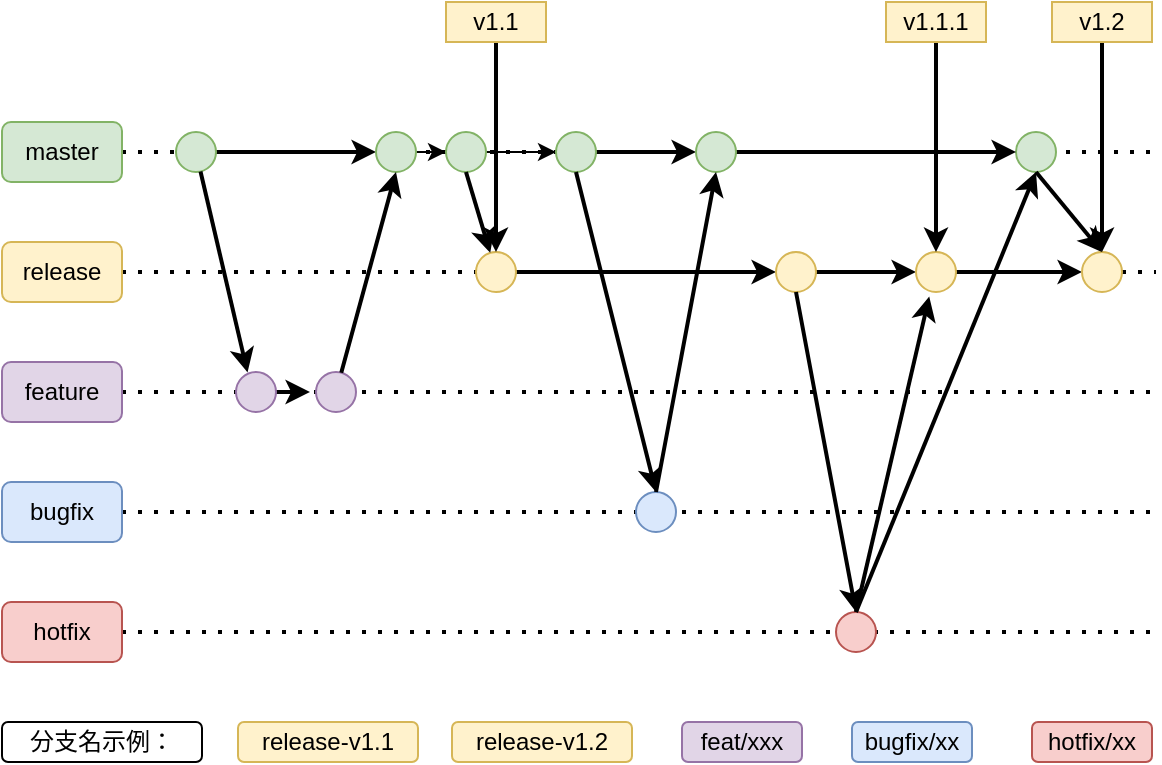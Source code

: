 <mxfile version="20.6.0" type="github">
  <diagram id="38WsiOCkXeBr5K3XiIo3" name="Page-1">
    <mxGraphModel dx="741" dy="563" grid="1" gridSize="10" guides="1" tooltips="1" connect="1" arrows="1" fold="1" page="1" pageScale="1" pageWidth="850" pageHeight="1100" math="0" shadow="0">
      <root>
        <mxCell id="0" />
        <mxCell id="1" parent="0" />
        <mxCell id="AcnBpQLC1XjuqXRMUF2F-57" value="" style="endArrow=none;dashed=1;html=1;dashPattern=1 3;strokeWidth=2;rounded=0;exitX=1;exitY=0.5;exitDx=0;exitDy=0;" edge="1" parent="1" source="AcnBpQLC1XjuqXRMUF2F-5" target="AcnBpQLC1XjuqXRMUF2F-56">
          <mxGeometry width="50" height="50" relative="1" as="geometry">
            <mxPoint x="180" y="335" as="sourcePoint" />
            <mxPoint x="697" y="335" as="targetPoint" />
          </mxGeometry>
        </mxCell>
        <mxCell id="AcnBpQLC1XjuqXRMUF2F-50" value="" style="endArrow=none;dashed=1;html=1;dashPattern=1 3;strokeWidth=2;rounded=0;exitX=1;exitY=0.5;exitDx=0;exitDy=0;" edge="1" parent="1" source="AcnBpQLC1XjuqXRMUF2F-4">
          <mxGeometry width="50" height="50" relative="1" as="geometry">
            <mxPoint x="347" y="370" as="sourcePoint" />
            <mxPoint x="697" y="515" as="targetPoint" />
          </mxGeometry>
        </mxCell>
        <mxCell id="AcnBpQLC1XjuqXRMUF2F-49" value="" style="endArrow=none;dashed=1;html=1;dashPattern=1 3;strokeWidth=2;rounded=0;exitX=1;exitY=0.5;exitDx=0;exitDy=0;" edge="1" parent="1" source="AcnBpQLC1XjuqXRMUF2F-3">
          <mxGeometry width="50" height="50" relative="1" as="geometry">
            <mxPoint x="347" y="370" as="sourcePoint" />
            <mxPoint x="697" y="455" as="targetPoint" />
          </mxGeometry>
        </mxCell>
        <mxCell id="AcnBpQLC1XjuqXRMUF2F-48" value="" style="endArrow=none;dashed=1;html=1;dashPattern=1 3;strokeWidth=2;rounded=0;exitX=1;exitY=0.5;exitDx=0;exitDy=0;" edge="1" parent="1" source="AcnBpQLC1XjuqXRMUF2F-2">
          <mxGeometry width="50" height="50" relative="1" as="geometry">
            <mxPoint x="347" y="370" as="sourcePoint" />
            <mxPoint x="697" y="395" as="targetPoint" />
          </mxGeometry>
        </mxCell>
        <mxCell id="AcnBpQLC1XjuqXRMUF2F-47" value="" style="endArrow=none;dashed=1;html=1;dashPattern=1 3;strokeWidth=2;rounded=0;exitX=1;exitY=0.5;exitDx=0;exitDy=0;" edge="1" parent="1" source="AcnBpQLC1XjuqXRMUF2F-1">
          <mxGeometry width="50" height="50" relative="1" as="geometry">
            <mxPoint x="347" y="370" as="sourcePoint" />
            <mxPoint x="697" y="275" as="targetPoint" />
          </mxGeometry>
        </mxCell>
        <mxCell id="AcnBpQLC1XjuqXRMUF2F-46" value="" style="endArrow=none;dashed=1;html=1;dashPattern=1 3;strokeWidth=2;rounded=0;exitX=1;exitY=0.5;exitDx=0;exitDy=0;startArrow=none;" edge="1" parent="1" source="AcnBpQLC1XjuqXRMUF2F-56">
          <mxGeometry width="50" height="50" relative="1" as="geometry">
            <mxPoint x="347" y="370" as="sourcePoint" />
            <mxPoint x="697" y="335" as="targetPoint" />
          </mxGeometry>
        </mxCell>
        <mxCell id="AcnBpQLC1XjuqXRMUF2F-1" value="master" style="rounded=1;whiteSpace=wrap;html=1;fillColor=#d5e8d4;strokeColor=#82b366;" vertex="1" parent="1">
          <mxGeometry x="120" y="260" width="60" height="30" as="geometry" />
        </mxCell>
        <mxCell id="AcnBpQLC1XjuqXRMUF2F-2" value="feature" style="rounded=1;whiteSpace=wrap;html=1;fillColor=#e1d5e7;strokeColor=#9673a6;" vertex="1" parent="1">
          <mxGeometry x="120" y="380" width="60" height="30" as="geometry" />
        </mxCell>
        <mxCell id="AcnBpQLC1XjuqXRMUF2F-3" value="bugfix" style="rounded=1;whiteSpace=wrap;html=1;fillColor=#dae8fc;strokeColor=#6c8ebf;" vertex="1" parent="1">
          <mxGeometry x="120" y="440" width="60" height="30" as="geometry" />
        </mxCell>
        <mxCell id="AcnBpQLC1XjuqXRMUF2F-4" value="hotfix" style="rounded=1;whiteSpace=wrap;html=1;fillColor=#f8cecc;strokeColor=#b85450;" vertex="1" parent="1">
          <mxGeometry x="120" y="500" width="60" height="30" as="geometry" />
        </mxCell>
        <mxCell id="AcnBpQLC1XjuqXRMUF2F-5" value="release" style="rounded=1;whiteSpace=wrap;html=1;fillColor=#fff2cc;strokeColor=#d6b656;" vertex="1" parent="1">
          <mxGeometry x="120" y="320" width="60" height="30" as="geometry" />
        </mxCell>
        <mxCell id="AcnBpQLC1XjuqXRMUF2F-14" style="edgeStyle=orthogonalEdgeStyle;rounded=0;orthogonalLoop=1;jettySize=auto;html=1;entryX=0;entryY=0.5;entryDx=0;entryDy=0;strokeWidth=2;" edge="1" parent="1" source="AcnBpQLC1XjuqXRMUF2F-6" target="AcnBpQLC1XjuqXRMUF2F-10">
          <mxGeometry relative="1" as="geometry" />
        </mxCell>
        <mxCell id="AcnBpQLC1XjuqXRMUF2F-6" value="" style="ellipse;whiteSpace=wrap;html=1;aspect=fixed;fillColor=#d5e8d4;strokeColor=#82b366;" vertex="1" parent="1">
          <mxGeometry x="207" y="265" width="20" height="20" as="geometry" />
        </mxCell>
        <mxCell id="AcnBpQLC1XjuqXRMUF2F-12" style="edgeStyle=orthogonalEdgeStyle;rounded=0;orthogonalLoop=1;jettySize=auto;html=1;exitX=1;exitY=0.5;exitDx=0;exitDy=0;entryX=-0.15;entryY=0.505;entryDx=0;entryDy=0;entryPerimeter=0;strokeWidth=2;" edge="1" parent="1" source="AcnBpQLC1XjuqXRMUF2F-7" target="AcnBpQLC1XjuqXRMUF2F-9">
          <mxGeometry relative="1" as="geometry" />
        </mxCell>
        <mxCell id="AcnBpQLC1XjuqXRMUF2F-7" value="" style="ellipse;whiteSpace=wrap;html=1;aspect=fixed;fillColor=#e1d5e7;strokeColor=#9673a6;" vertex="1" parent="1">
          <mxGeometry x="237" y="385" width="20" height="20" as="geometry" />
        </mxCell>
        <mxCell id="AcnBpQLC1XjuqXRMUF2F-8" value="" style="endArrow=classic;html=1;rounded=0;entryX=0.288;entryY=0.01;entryDx=0;entryDy=0;entryPerimeter=0;strokeWidth=2;" edge="1" parent="1" source="AcnBpQLC1XjuqXRMUF2F-6" target="AcnBpQLC1XjuqXRMUF2F-7">
          <mxGeometry width="50" height="50" relative="1" as="geometry">
            <mxPoint x="247" y="470" as="sourcePoint" />
            <mxPoint x="297" y="420" as="targetPoint" />
          </mxGeometry>
        </mxCell>
        <mxCell id="AcnBpQLC1XjuqXRMUF2F-9" value="" style="ellipse;whiteSpace=wrap;html=1;aspect=fixed;fillColor=#e1d5e7;strokeColor=#9673a6;" vertex="1" parent="1">
          <mxGeometry x="277" y="385" width="20" height="20" as="geometry" />
        </mxCell>
        <mxCell id="AcnBpQLC1XjuqXRMUF2F-29" style="edgeStyle=orthogonalEdgeStyle;rounded=0;orthogonalLoop=1;jettySize=auto;html=1;" edge="1" parent="1" source="AcnBpQLC1XjuqXRMUF2F-10" target="AcnBpQLC1XjuqXRMUF2F-15">
          <mxGeometry relative="1" as="geometry" />
        </mxCell>
        <mxCell id="AcnBpQLC1XjuqXRMUF2F-10" value="" style="ellipse;whiteSpace=wrap;html=1;aspect=fixed;fillColor=#d5e8d4;strokeColor=#82b366;" vertex="1" parent="1">
          <mxGeometry x="307" y="265" width="20" height="20" as="geometry" />
        </mxCell>
        <mxCell id="AcnBpQLC1XjuqXRMUF2F-11" value="" style="endArrow=classic;html=1;rounded=0;entryX=0.5;entryY=1;entryDx=0;entryDy=0;strokeWidth=2;" edge="1" parent="1" source="AcnBpQLC1XjuqXRMUF2F-9" target="AcnBpQLC1XjuqXRMUF2F-10">
          <mxGeometry width="50" height="50" relative="1" as="geometry">
            <mxPoint x="247" y="470" as="sourcePoint" />
            <mxPoint x="297" y="420" as="targetPoint" />
          </mxGeometry>
        </mxCell>
        <mxCell id="AcnBpQLC1XjuqXRMUF2F-32" style="edgeStyle=orthogonalEdgeStyle;rounded=0;orthogonalLoop=1;jettySize=auto;html=1;" edge="1" parent="1" source="AcnBpQLC1XjuqXRMUF2F-15" target="AcnBpQLC1XjuqXRMUF2F-31">
          <mxGeometry relative="1" as="geometry" />
        </mxCell>
        <mxCell id="AcnBpQLC1XjuqXRMUF2F-15" value="" style="ellipse;whiteSpace=wrap;html=1;aspect=fixed;fillColor=#d5e8d4;strokeColor=#82b366;" vertex="1" parent="1">
          <mxGeometry x="342" y="265" width="20" height="20" as="geometry" />
        </mxCell>
        <mxCell id="AcnBpQLC1XjuqXRMUF2F-28" style="edgeStyle=orthogonalEdgeStyle;rounded=0;orthogonalLoop=1;jettySize=auto;html=1;entryX=0;entryY=0.5;entryDx=0;entryDy=0;strokeWidth=2;" edge="1" parent="1" source="AcnBpQLC1XjuqXRMUF2F-17" target="AcnBpQLC1XjuqXRMUF2F-19">
          <mxGeometry relative="1" as="geometry" />
        </mxCell>
        <mxCell id="AcnBpQLC1XjuqXRMUF2F-17" value="" style="ellipse;whiteSpace=wrap;html=1;aspect=fixed;fillColor=#fff2cc;strokeColor=#d6b656;" vertex="1" parent="1">
          <mxGeometry x="357" y="325" width="20" height="20" as="geometry" />
        </mxCell>
        <mxCell id="AcnBpQLC1XjuqXRMUF2F-30" style="edgeStyle=orthogonalEdgeStyle;rounded=0;orthogonalLoop=1;jettySize=auto;html=1;entryX=0;entryY=0.5;entryDx=0;entryDy=0;strokeWidth=2;" edge="1" parent="1" source="AcnBpQLC1XjuqXRMUF2F-19" target="AcnBpQLC1XjuqXRMUF2F-21">
          <mxGeometry relative="1" as="geometry" />
        </mxCell>
        <mxCell id="AcnBpQLC1XjuqXRMUF2F-19" value="" style="ellipse;whiteSpace=wrap;html=1;aspect=fixed;fillColor=#fff2cc;strokeColor=#d6b656;" vertex="1" parent="1">
          <mxGeometry x="507" y="325" width="20" height="20" as="geometry" />
        </mxCell>
        <mxCell id="AcnBpQLC1XjuqXRMUF2F-20" value="" style="ellipse;whiteSpace=wrap;html=1;aspect=fixed;fillColor=#f8cecc;strokeColor=#b85450;" vertex="1" parent="1">
          <mxGeometry x="537" y="505" width="20" height="20" as="geometry" />
        </mxCell>
        <mxCell id="AcnBpQLC1XjuqXRMUF2F-61" style="edgeStyle=orthogonalEdgeStyle;rounded=0;orthogonalLoop=1;jettySize=auto;html=1;entryX=0;entryY=0.5;entryDx=0;entryDy=0;strokeWidth=2;" edge="1" parent="1" source="AcnBpQLC1XjuqXRMUF2F-21" target="AcnBpQLC1XjuqXRMUF2F-56">
          <mxGeometry relative="1" as="geometry" />
        </mxCell>
        <mxCell id="AcnBpQLC1XjuqXRMUF2F-21" value="" style="ellipse;whiteSpace=wrap;html=1;aspect=fixed;fillColor=#fff2cc;strokeColor=#d6b656;" vertex="1" parent="1">
          <mxGeometry x="577" y="325" width="20" height="20" as="geometry" />
        </mxCell>
        <mxCell id="AcnBpQLC1XjuqXRMUF2F-22" value="" style="ellipse;whiteSpace=wrap;html=1;aspect=fixed;fillColor=#d5e8d4;strokeColor=#82b366;" vertex="1" parent="1">
          <mxGeometry x="627" y="265" width="20" height="20" as="geometry" />
        </mxCell>
        <mxCell id="AcnBpQLC1XjuqXRMUF2F-23" value="" style="endArrow=classic;html=1;rounded=0;entryX=0.331;entryY=1.114;entryDx=0;entryDy=0;entryPerimeter=0;exitX=0.5;exitY=0;exitDx=0;exitDy=0;strokeWidth=2;" edge="1" parent="1" source="AcnBpQLC1XjuqXRMUF2F-20" target="AcnBpQLC1XjuqXRMUF2F-21">
          <mxGeometry width="50" height="50" relative="1" as="geometry">
            <mxPoint x="407" y="490" as="sourcePoint" />
            <mxPoint x="457" y="440" as="targetPoint" />
          </mxGeometry>
        </mxCell>
        <mxCell id="AcnBpQLC1XjuqXRMUF2F-24" value="" style="endArrow=classic;html=1;rounded=0;entryX=0.5;entryY=0;entryDx=0;entryDy=0;exitX=0.5;exitY=1;exitDx=0;exitDy=0;strokeWidth=2;" edge="1" parent="1" source="AcnBpQLC1XjuqXRMUF2F-19" target="AcnBpQLC1XjuqXRMUF2F-20">
          <mxGeometry width="50" height="50" relative="1" as="geometry">
            <mxPoint x="407" y="490" as="sourcePoint" />
            <mxPoint x="457" y="440" as="targetPoint" />
          </mxGeometry>
        </mxCell>
        <mxCell id="AcnBpQLC1XjuqXRMUF2F-25" value="" style="endArrow=classic;html=1;rounded=0;entryX=0.5;entryY=1;entryDx=0;entryDy=0;exitX=0.5;exitY=0;exitDx=0;exitDy=0;strokeWidth=2;" edge="1" parent="1" source="AcnBpQLC1XjuqXRMUF2F-20" target="AcnBpQLC1XjuqXRMUF2F-22">
          <mxGeometry width="50" height="50" relative="1" as="geometry">
            <mxPoint x="547" y="445" as="sourcePoint" />
            <mxPoint x="597" y="395" as="targetPoint" />
          </mxGeometry>
        </mxCell>
        <mxCell id="AcnBpQLC1XjuqXRMUF2F-26" value="" style="endArrow=classic;html=1;rounded=0;exitX=0.5;exitY=1;exitDx=0;exitDy=0;strokeWidth=2;" edge="1" parent="1" source="AcnBpQLC1XjuqXRMUF2F-15" target="AcnBpQLC1XjuqXRMUF2F-17">
          <mxGeometry width="50" height="50" relative="1" as="geometry">
            <mxPoint x="297" y="490" as="sourcePoint" />
            <mxPoint x="347" y="440" as="targetPoint" />
          </mxGeometry>
        </mxCell>
        <mxCell id="AcnBpQLC1XjuqXRMUF2F-40" style="edgeStyle=orthogonalEdgeStyle;rounded=0;orthogonalLoop=1;jettySize=auto;html=1;entryX=0;entryY=0.5;entryDx=0;entryDy=0;strokeWidth=2;" edge="1" parent="1" source="AcnBpQLC1XjuqXRMUF2F-31" target="AcnBpQLC1XjuqXRMUF2F-37">
          <mxGeometry relative="1" as="geometry" />
        </mxCell>
        <mxCell id="AcnBpQLC1XjuqXRMUF2F-31" value="" style="ellipse;whiteSpace=wrap;html=1;aspect=fixed;fillColor=#d5e8d4;strokeColor=#82b366;" vertex="1" parent="1">
          <mxGeometry x="397" y="265" width="20" height="20" as="geometry" />
        </mxCell>
        <mxCell id="AcnBpQLC1XjuqXRMUF2F-33" value="" style="ellipse;whiteSpace=wrap;html=1;aspect=fixed;fillColor=#dae8fc;strokeColor=#6c8ebf;" vertex="1" parent="1">
          <mxGeometry x="437" y="445" width="20" height="20" as="geometry" />
        </mxCell>
        <mxCell id="AcnBpQLC1XjuqXRMUF2F-34" value="" style="endArrow=classic;html=1;rounded=0;exitX=0.5;exitY=1;exitDx=0;exitDy=0;entryX=0.5;entryY=0;entryDx=0;entryDy=0;strokeWidth=2;" edge="1" parent="1" source="AcnBpQLC1XjuqXRMUF2F-31" target="AcnBpQLC1XjuqXRMUF2F-33">
          <mxGeometry width="50" height="50" relative="1" as="geometry">
            <mxPoint x="347" y="500" as="sourcePoint" />
            <mxPoint x="447" y="440" as="targetPoint" />
          </mxGeometry>
        </mxCell>
        <mxCell id="AcnBpQLC1XjuqXRMUF2F-45" style="edgeStyle=orthogonalEdgeStyle;rounded=0;orthogonalLoop=1;jettySize=auto;html=1;entryX=0;entryY=0.5;entryDx=0;entryDy=0;strokeWidth=2;" edge="1" parent="1" source="AcnBpQLC1XjuqXRMUF2F-37" target="AcnBpQLC1XjuqXRMUF2F-22">
          <mxGeometry relative="1" as="geometry" />
        </mxCell>
        <mxCell id="AcnBpQLC1XjuqXRMUF2F-37" value="" style="ellipse;whiteSpace=wrap;html=1;aspect=fixed;fillColor=#d5e8d4;strokeColor=#82b366;" vertex="1" parent="1">
          <mxGeometry x="467" y="265" width="20" height="20" as="geometry" />
        </mxCell>
        <mxCell id="AcnBpQLC1XjuqXRMUF2F-39" value="" style="endArrow=classic;html=1;rounded=0;entryX=0.5;entryY=1;entryDx=0;entryDy=0;exitX=0.5;exitY=0;exitDx=0;exitDy=0;strokeWidth=2;" edge="1" parent="1" source="AcnBpQLC1XjuqXRMUF2F-33" target="AcnBpQLC1XjuqXRMUF2F-37">
          <mxGeometry width="50" height="50" relative="1" as="geometry">
            <mxPoint x="347" y="500" as="sourcePoint" />
            <mxPoint x="397" y="450" as="targetPoint" />
          </mxGeometry>
        </mxCell>
        <mxCell id="AcnBpQLC1XjuqXRMUF2F-42" style="edgeStyle=orthogonalEdgeStyle;rounded=0;orthogonalLoop=1;jettySize=auto;html=1;entryX=0.5;entryY=0;entryDx=0;entryDy=0;strokeWidth=2;" edge="1" parent="1" source="AcnBpQLC1XjuqXRMUF2F-41" target="AcnBpQLC1XjuqXRMUF2F-17">
          <mxGeometry relative="1" as="geometry" />
        </mxCell>
        <mxCell id="AcnBpQLC1XjuqXRMUF2F-41" value="v1.1" style="rounded=0;whiteSpace=wrap;html=1;fillColor=#fff2cc;strokeColor=#d6b656;" vertex="1" parent="1">
          <mxGeometry x="342" y="200" width="50" height="20" as="geometry" />
        </mxCell>
        <mxCell id="AcnBpQLC1XjuqXRMUF2F-44" style="edgeStyle=orthogonalEdgeStyle;rounded=0;orthogonalLoop=1;jettySize=auto;html=1;entryX=0.5;entryY=0;entryDx=0;entryDy=0;strokeWidth=2;" edge="1" parent="1" source="AcnBpQLC1XjuqXRMUF2F-43" target="AcnBpQLC1XjuqXRMUF2F-21">
          <mxGeometry relative="1" as="geometry" />
        </mxCell>
        <mxCell id="AcnBpQLC1XjuqXRMUF2F-43" value="v1.1.1" style="rounded=0;whiteSpace=wrap;html=1;fillColor=#fff2cc;strokeColor=#d6b656;" vertex="1" parent="1">
          <mxGeometry x="562" y="200" width="50" height="20" as="geometry" />
        </mxCell>
        <mxCell id="AcnBpQLC1XjuqXRMUF2F-56" value="" style="ellipse;whiteSpace=wrap;html=1;aspect=fixed;fillColor=#fff2cc;strokeColor=#d6b656;" vertex="1" parent="1">
          <mxGeometry x="660" y="325" width="20" height="20" as="geometry" />
        </mxCell>
        <mxCell id="AcnBpQLC1XjuqXRMUF2F-58" value="" style="endArrow=classic;html=1;rounded=0;strokeWidth=2;exitX=0.5;exitY=1;exitDx=0;exitDy=0;entryX=0.5;entryY=0;entryDx=0;entryDy=0;" edge="1" parent="1" source="AcnBpQLC1XjuqXRMUF2F-22" target="AcnBpQLC1XjuqXRMUF2F-56">
          <mxGeometry width="50" height="50" relative="1" as="geometry">
            <mxPoint x="530" y="370" as="sourcePoint" />
            <mxPoint x="580" y="320" as="targetPoint" />
          </mxGeometry>
        </mxCell>
        <mxCell id="AcnBpQLC1XjuqXRMUF2F-59" style="edgeStyle=orthogonalEdgeStyle;rounded=0;orthogonalLoop=1;jettySize=auto;html=1;strokeWidth=2;entryX=0.5;entryY=0;entryDx=0;entryDy=0;" edge="1" parent="1" source="AcnBpQLC1XjuqXRMUF2F-60" target="AcnBpQLC1XjuqXRMUF2F-56">
          <mxGeometry relative="1" as="geometry">
            <mxPoint x="720" y="300" as="targetPoint" />
          </mxGeometry>
        </mxCell>
        <mxCell id="AcnBpQLC1XjuqXRMUF2F-60" value="v1.2" style="rounded=0;whiteSpace=wrap;html=1;fillColor=#fff2cc;strokeColor=#d6b656;" vertex="1" parent="1">
          <mxGeometry x="645" y="200" width="50" height="20" as="geometry" />
        </mxCell>
        <mxCell id="AcnBpQLC1XjuqXRMUF2F-62" value="release-v1.1" style="rounded=1;whiteSpace=wrap;html=1;fillColor=#fff2cc;strokeColor=#d6b656;" vertex="1" parent="1">
          <mxGeometry x="238" y="560" width="90" height="20" as="geometry" />
        </mxCell>
        <mxCell id="AcnBpQLC1XjuqXRMUF2F-64" value="release-v1.2" style="rounded=1;whiteSpace=wrap;html=1;fillColor=#fff2cc;strokeColor=#d6b656;" vertex="1" parent="1">
          <mxGeometry x="345" y="560" width="90" height="20" as="geometry" />
        </mxCell>
        <mxCell id="AcnBpQLC1XjuqXRMUF2F-65" value="feat/xxx" style="rounded=1;whiteSpace=wrap;html=1;fillColor=#e1d5e7;strokeColor=#9673a6;" vertex="1" parent="1">
          <mxGeometry x="460" y="560" width="60" height="20" as="geometry" />
        </mxCell>
        <mxCell id="AcnBpQLC1XjuqXRMUF2F-66" value="bugfix/xx" style="rounded=1;whiteSpace=wrap;html=1;fillColor=#dae8fc;strokeColor=#6c8ebf;" vertex="1" parent="1">
          <mxGeometry x="545" y="560" width="60" height="20" as="geometry" />
        </mxCell>
        <mxCell id="AcnBpQLC1XjuqXRMUF2F-67" value="hotfix/xx" style="rounded=1;whiteSpace=wrap;html=1;fillColor=#f8cecc;strokeColor=#b85450;" vertex="1" parent="1">
          <mxGeometry x="635" y="560" width="60" height="20" as="geometry" />
        </mxCell>
        <mxCell id="AcnBpQLC1XjuqXRMUF2F-68" value="分支名示例：" style="rounded=1;whiteSpace=wrap;html=1;" vertex="1" parent="1">
          <mxGeometry x="120" y="560" width="100" height="20" as="geometry" />
        </mxCell>
      </root>
    </mxGraphModel>
  </diagram>
</mxfile>
